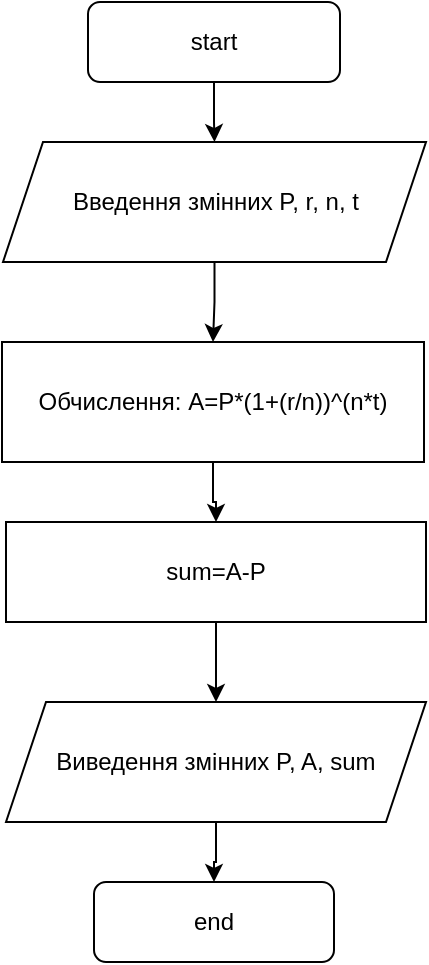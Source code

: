 <mxfile version="24.8.2">
  <diagram id="C5RBs43oDa-KdzZeNtuy" name="Page-1">
    <mxGraphModel dx="1097" dy="597" grid="1" gridSize="10" guides="1" tooltips="1" connect="1" arrows="1" fold="1" page="1" pageScale="1" pageWidth="827" pageHeight="1169" math="0" shadow="0">
      <root>
        <mxCell id="WIyWlLk6GJQsqaUBKTNV-0" />
        <mxCell id="WIyWlLk6GJQsqaUBKTNV-1" parent="WIyWlLk6GJQsqaUBKTNV-0" />
        <mxCell id="jito3sctjWMd_M_aeHqt-34" value="" style="edgeStyle=orthogonalEdgeStyle;rounded=0;orthogonalLoop=1;jettySize=auto;html=1;" edge="1" parent="WIyWlLk6GJQsqaUBKTNV-1" source="WIyWlLk6GJQsqaUBKTNV-3" target="jito3sctjWMd_M_aeHqt-11">
          <mxGeometry relative="1" as="geometry" />
        </mxCell>
        <mxCell id="WIyWlLk6GJQsqaUBKTNV-3" value="start" style="rounded=1;whiteSpace=wrap;html=1;fontSize=12;glass=0;strokeWidth=1;shadow=0;" parent="WIyWlLk6GJQsqaUBKTNV-1" vertex="1">
          <mxGeometry x="351" y="70" width="126" height="40" as="geometry" />
        </mxCell>
        <mxCell id="WIyWlLk6GJQsqaUBKTNV-11" value="end" style="rounded=1;whiteSpace=wrap;html=1;fontSize=12;glass=0;strokeWidth=1;shadow=0;" parent="WIyWlLk6GJQsqaUBKTNV-1" vertex="1">
          <mxGeometry x="354" y="510" width="120" height="40" as="geometry" />
        </mxCell>
        <mxCell id="jito3sctjWMd_M_aeHqt-35" value="" style="edgeStyle=orthogonalEdgeStyle;rounded=0;orthogonalLoop=1;jettySize=auto;html=1;" edge="1" parent="WIyWlLk6GJQsqaUBKTNV-1" source="jito3sctjWMd_M_aeHqt-11" target="jito3sctjWMd_M_aeHqt-27">
          <mxGeometry relative="1" as="geometry" />
        </mxCell>
        <mxCell id="jito3sctjWMd_M_aeHqt-11" value="Введення змінних P, r, n, t" style="shape=parallelogram;perimeter=parallelogramPerimeter;whiteSpace=wrap;html=1;fixedSize=1;" vertex="1" parent="WIyWlLk6GJQsqaUBKTNV-1">
          <mxGeometry x="308.5" y="140" width="211.5" height="60" as="geometry" />
        </mxCell>
        <mxCell id="jito3sctjWMd_M_aeHqt-36" value="" style="edgeStyle=orthogonalEdgeStyle;rounded=0;orthogonalLoop=1;jettySize=auto;html=1;" edge="1" parent="WIyWlLk6GJQsqaUBKTNV-1" source="jito3sctjWMd_M_aeHqt-27" target="jito3sctjWMd_M_aeHqt-29">
          <mxGeometry relative="1" as="geometry" />
        </mxCell>
        <mxCell id="jito3sctjWMd_M_aeHqt-27" value="&lt;font style=&quot;font-size: 12px;&quot;&gt;Обчислення: A=P*(1+(r/n))^(n*t)&lt;/font&gt;" style="rounded=0;whiteSpace=wrap;html=1;" vertex="1" parent="WIyWlLk6GJQsqaUBKTNV-1">
          <mxGeometry x="308" y="240" width="211" height="60" as="geometry" />
        </mxCell>
        <mxCell id="jito3sctjWMd_M_aeHqt-32" value="" style="edgeStyle=orthogonalEdgeStyle;rounded=0;orthogonalLoop=1;jettySize=auto;html=1;" edge="1" parent="WIyWlLk6GJQsqaUBKTNV-1" source="jito3sctjWMd_M_aeHqt-29" target="jito3sctjWMd_M_aeHqt-31">
          <mxGeometry relative="1" as="geometry" />
        </mxCell>
        <mxCell id="jito3sctjWMd_M_aeHqt-29" value="sum=A-P" style="rounded=0;whiteSpace=wrap;html=1;" vertex="1" parent="WIyWlLk6GJQsqaUBKTNV-1">
          <mxGeometry x="310" y="330" width="210" height="50" as="geometry" />
        </mxCell>
        <mxCell id="jito3sctjWMd_M_aeHqt-33" value="" style="edgeStyle=orthogonalEdgeStyle;rounded=0;orthogonalLoop=1;jettySize=auto;html=1;" edge="1" parent="WIyWlLk6GJQsqaUBKTNV-1" source="jito3sctjWMd_M_aeHqt-31" target="WIyWlLk6GJQsqaUBKTNV-11">
          <mxGeometry relative="1" as="geometry" />
        </mxCell>
        <mxCell id="jito3sctjWMd_M_aeHqt-31" value="Виведення змінних P, A, sum" style="shape=parallelogram;perimeter=parallelogramPerimeter;whiteSpace=wrap;html=1;fixedSize=1;" vertex="1" parent="WIyWlLk6GJQsqaUBKTNV-1">
          <mxGeometry x="310" y="420" width="210" height="60" as="geometry" />
        </mxCell>
      </root>
    </mxGraphModel>
  </diagram>
</mxfile>

